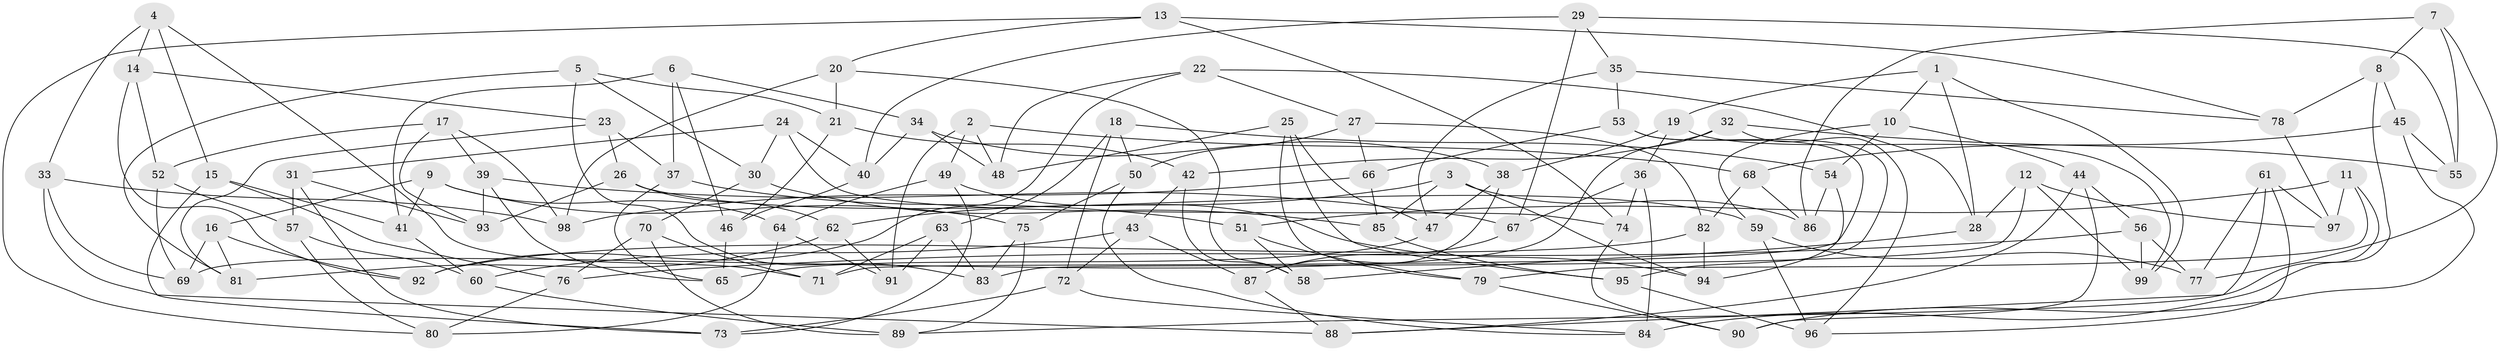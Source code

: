 // Generated by graph-tools (version 1.1) at 2025/03/03/09/25 03:03:06]
// undirected, 99 vertices, 198 edges
graph export_dot {
graph [start="1"]
  node [color=gray90,style=filled];
  1;
  2;
  3;
  4;
  5;
  6;
  7;
  8;
  9;
  10;
  11;
  12;
  13;
  14;
  15;
  16;
  17;
  18;
  19;
  20;
  21;
  22;
  23;
  24;
  25;
  26;
  27;
  28;
  29;
  30;
  31;
  32;
  33;
  34;
  35;
  36;
  37;
  38;
  39;
  40;
  41;
  42;
  43;
  44;
  45;
  46;
  47;
  48;
  49;
  50;
  51;
  52;
  53;
  54;
  55;
  56;
  57;
  58;
  59;
  60;
  61;
  62;
  63;
  64;
  65;
  66;
  67;
  68;
  69;
  70;
  71;
  72;
  73;
  74;
  75;
  76;
  77;
  78;
  79;
  80;
  81;
  82;
  83;
  84;
  85;
  86;
  87;
  88;
  89;
  90;
  91;
  92;
  93;
  94;
  95;
  96;
  97;
  98;
  99;
  1 -- 28;
  1 -- 10;
  1 -- 99;
  1 -- 19;
  2 -- 49;
  2 -- 91;
  2 -- 68;
  2 -- 48;
  3 -- 86;
  3 -- 62;
  3 -- 85;
  3 -- 94;
  4 -- 33;
  4 -- 71;
  4 -- 15;
  4 -- 14;
  5 -- 81;
  5 -- 21;
  5 -- 83;
  5 -- 30;
  6 -- 46;
  6 -- 37;
  6 -- 41;
  6 -- 34;
  7 -- 8;
  7 -- 55;
  7 -- 77;
  7 -- 86;
  8 -- 84;
  8 -- 45;
  8 -- 78;
  9 -- 75;
  9 -- 41;
  9 -- 64;
  9 -- 16;
  10 -- 54;
  10 -- 59;
  10 -- 44;
  11 -- 51;
  11 -- 89;
  11 -- 97;
  11 -- 79;
  12 -- 28;
  12 -- 83;
  12 -- 99;
  12 -- 97;
  13 -- 20;
  13 -- 78;
  13 -- 80;
  13 -- 74;
  14 -- 52;
  14 -- 92;
  14 -- 23;
  15 -- 73;
  15 -- 41;
  15 -- 76;
  16 -- 81;
  16 -- 92;
  16 -- 69;
  17 -- 52;
  17 -- 98;
  17 -- 93;
  17 -- 39;
  18 -- 50;
  18 -- 72;
  18 -- 63;
  18 -- 54;
  19 -- 36;
  19 -- 99;
  19 -- 38;
  20 -- 58;
  20 -- 21;
  20 -- 98;
  21 -- 46;
  21 -- 42;
  22 -- 27;
  22 -- 92;
  22 -- 48;
  22 -- 28;
  23 -- 37;
  23 -- 26;
  23 -- 81;
  24 -- 74;
  24 -- 40;
  24 -- 31;
  24 -- 30;
  25 -- 48;
  25 -- 95;
  25 -- 79;
  25 -- 47;
  26 -- 93;
  26 -- 62;
  26 -- 59;
  27 -- 82;
  27 -- 66;
  27 -- 50;
  28 -- 58;
  29 -- 40;
  29 -- 67;
  29 -- 55;
  29 -- 35;
  30 -- 70;
  30 -- 85;
  31 -- 57;
  31 -- 93;
  31 -- 73;
  32 -- 96;
  32 -- 69;
  32 -- 42;
  32 -- 55;
  33 -- 88;
  33 -- 98;
  33 -- 69;
  34 -- 40;
  34 -- 38;
  34 -- 48;
  35 -- 53;
  35 -- 47;
  35 -- 78;
  36 -- 84;
  36 -- 74;
  36 -- 67;
  37 -- 65;
  37 -- 51;
  38 -- 87;
  38 -- 47;
  39 -- 65;
  39 -- 93;
  39 -- 67;
  40 -- 46;
  41 -- 60;
  42 -- 58;
  42 -- 43;
  43 -- 60;
  43 -- 87;
  43 -- 72;
  44 -- 56;
  44 -- 90;
  44 -- 88;
  45 -- 68;
  45 -- 90;
  45 -- 55;
  46 -- 65;
  47 -- 65;
  49 -- 73;
  49 -- 94;
  49 -- 64;
  50 -- 75;
  50 -- 84;
  51 -- 79;
  51 -- 58;
  52 -- 57;
  52 -- 69;
  53 -- 66;
  53 -- 95;
  53 -- 71;
  54 -- 94;
  54 -- 86;
  56 -- 99;
  56 -- 77;
  56 -- 76;
  57 -- 60;
  57 -- 80;
  59 -- 77;
  59 -- 96;
  60 -- 89;
  61 -- 96;
  61 -- 88;
  61 -- 97;
  61 -- 77;
  62 -- 81;
  62 -- 91;
  63 -- 71;
  63 -- 91;
  63 -- 83;
  64 -- 91;
  64 -- 80;
  66 -- 98;
  66 -- 85;
  67 -- 87;
  68 -- 82;
  68 -- 86;
  70 -- 76;
  70 -- 89;
  70 -- 71;
  72 -- 84;
  72 -- 73;
  74 -- 90;
  75 -- 83;
  75 -- 89;
  76 -- 80;
  78 -- 97;
  79 -- 90;
  82 -- 94;
  82 -- 92;
  85 -- 95;
  87 -- 88;
  95 -- 96;
}

